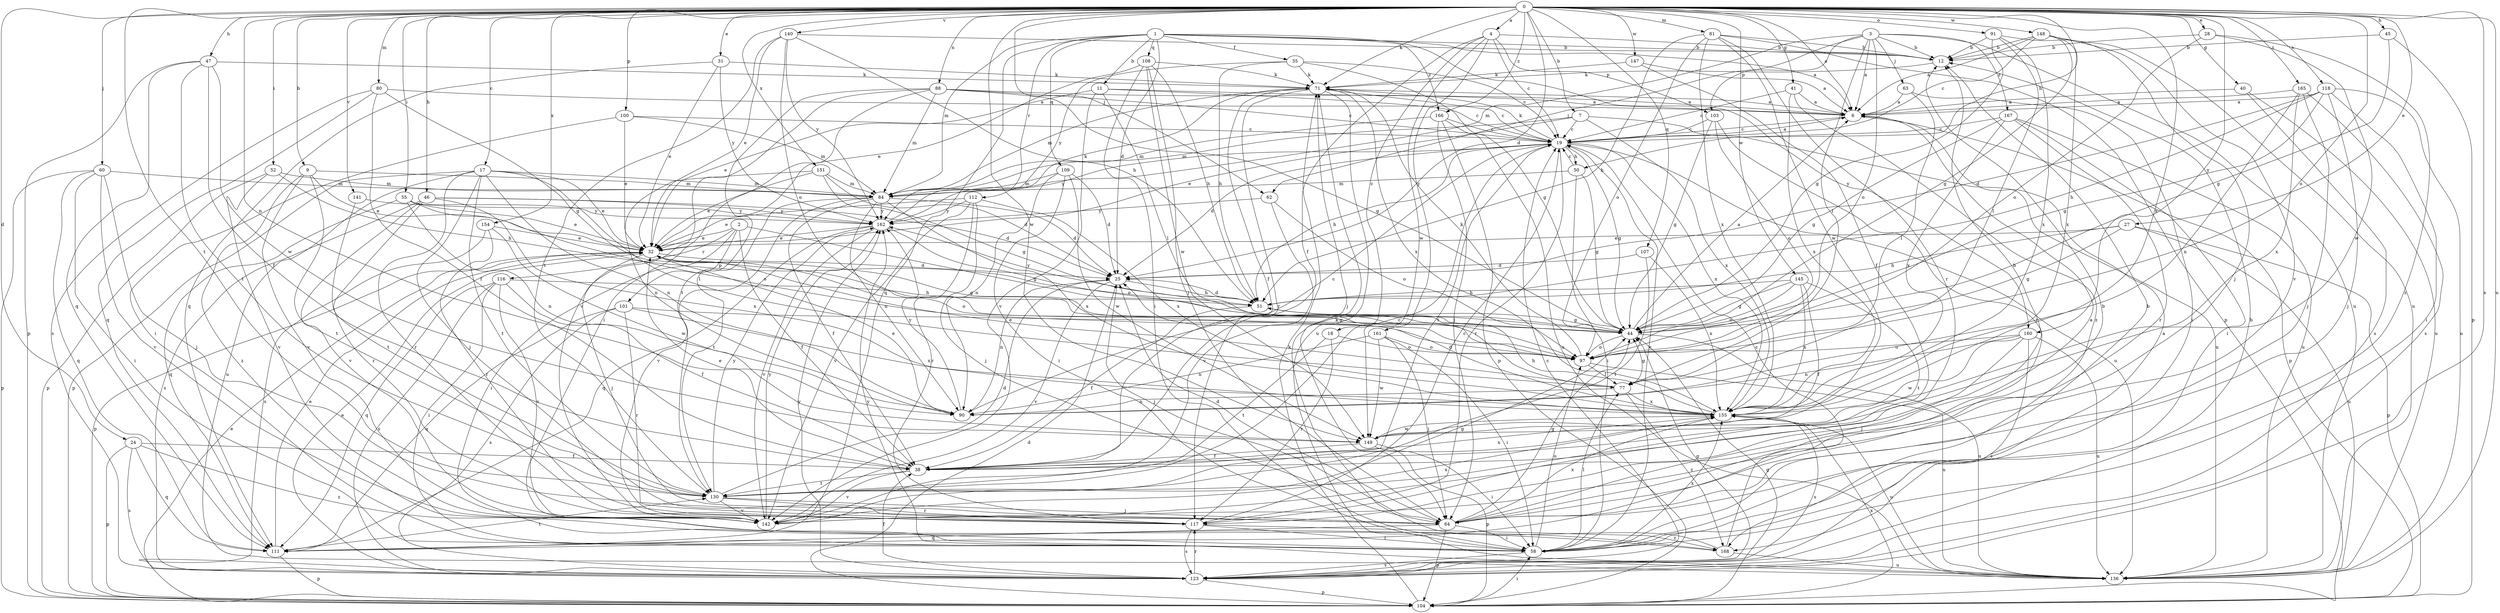 strict digraph  {
0;
1;
2;
3;
4;
6;
7;
9;
11;
12;
17;
18;
19;
24;
25;
27;
28;
31;
32;
35;
38;
40;
41;
44;
45;
46;
47;
50;
51;
52;
55;
58;
60;
62;
63;
64;
71;
77;
80;
81;
84;
88;
90;
91;
97;
100;
101;
103;
104;
107;
108;
109;
111;
112;
116;
117;
118;
123;
130;
136;
140;
141;
142;
145;
147;
148;
149;
151;
154;
155;
160;
161;
162;
165;
166;
167;
168;
0 -> 4  [label=a];
0 -> 6  [label=a];
0 -> 7  [label=b];
0 -> 9  [label=b];
0 -> 17  [label=c];
0 -> 24  [label=d];
0 -> 25  [label=d];
0 -> 27  [label=e];
0 -> 28  [label=e];
0 -> 31  [label=e];
0 -> 40  [label=g];
0 -> 41  [label=g];
0 -> 45  [label=h];
0 -> 46  [label=h];
0 -> 47  [label=h];
0 -> 50  [label=h];
0 -> 52  [label=i];
0 -> 55  [label=i];
0 -> 60  [label=j];
0 -> 62  [label=j];
0 -> 71  [label=k];
0 -> 80  [label=m];
0 -> 81  [label=m];
0 -> 88  [label=n];
0 -> 90  [label=n];
0 -> 91  [label=o];
0 -> 97  [label=o];
0 -> 100  [label=p];
0 -> 107  [label=q];
0 -> 118  [label=s];
0 -> 123  [label=s];
0 -> 130  [label=t];
0 -> 136  [label=u];
0 -> 140  [label=v];
0 -> 141  [label=v];
0 -> 145  [label=w];
0 -> 147  [label=w];
0 -> 148  [label=w];
0 -> 149  [label=w];
0 -> 151  [label=x];
0 -> 154  [label=x];
0 -> 155  [label=x];
0 -> 160  [label=y];
0 -> 165  [label=z];
0 -> 166  [label=z];
1 -> 6  [label=a];
1 -> 11  [label=b];
1 -> 12  [label=b];
1 -> 25  [label=d];
1 -> 35  [label=f];
1 -> 84  [label=m];
1 -> 108  [label=q];
1 -> 109  [label=q];
1 -> 111  [label=q];
1 -> 112  [label=r];
1 -> 160  [label=y];
1 -> 166  [label=z];
2 -> 32  [label=e];
2 -> 38  [label=f];
2 -> 44  [label=g];
2 -> 58  [label=i];
2 -> 101  [label=p];
2 -> 116  [label=r];
3 -> 6  [label=a];
3 -> 12  [label=b];
3 -> 62  [label=j];
3 -> 63  [label=j];
3 -> 77  [label=l];
3 -> 84  [label=m];
3 -> 97  [label=o];
3 -> 103  [label=p];
3 -> 136  [label=u];
3 -> 167  [label=z];
4 -> 12  [label=b];
4 -> 18  [label=c];
4 -> 19  [label=c];
4 -> 38  [label=f];
4 -> 103  [label=p];
4 -> 149  [label=w];
4 -> 161  [label=y];
6 -> 19  [label=c];
6 -> 104  [label=p];
7 -> 19  [label=c];
7 -> 32  [label=e];
7 -> 84  [label=m];
7 -> 136  [label=u];
7 -> 155  [label=x];
9 -> 32  [label=e];
9 -> 84  [label=m];
9 -> 130  [label=t];
9 -> 142  [label=v];
9 -> 168  [label=z];
11 -> 6  [label=a];
11 -> 19  [label=c];
11 -> 32  [label=e];
11 -> 77  [label=l];
11 -> 142  [label=v];
12 -> 71  [label=k];
17 -> 32  [label=e];
17 -> 64  [label=j];
17 -> 77  [label=l];
17 -> 84  [label=m];
17 -> 90  [label=n];
17 -> 104  [label=p];
17 -> 117  [label=r];
17 -> 130  [label=t];
17 -> 136  [label=u];
18 -> 97  [label=o];
18 -> 117  [label=r];
18 -> 130  [label=t];
19 -> 6  [label=a];
19 -> 25  [label=d];
19 -> 44  [label=g];
19 -> 50  [label=h];
19 -> 51  [label=h];
19 -> 71  [label=k];
19 -> 117  [label=r];
19 -> 130  [label=t];
19 -> 136  [label=u];
19 -> 155  [label=x];
19 -> 162  [label=y];
24 -> 38  [label=f];
24 -> 104  [label=p];
24 -> 111  [label=q];
24 -> 123  [label=s];
24 -> 168  [label=z];
25 -> 51  [label=h];
25 -> 64  [label=j];
25 -> 90  [label=n];
25 -> 142  [label=v];
27 -> 32  [label=e];
27 -> 44  [label=g];
27 -> 51  [label=h];
27 -> 104  [label=p];
27 -> 136  [label=u];
28 -> 12  [label=b];
28 -> 97  [label=o];
28 -> 149  [label=w];
28 -> 168  [label=z];
31 -> 32  [label=e];
31 -> 71  [label=k];
31 -> 111  [label=q];
31 -> 162  [label=y];
32 -> 25  [label=d];
32 -> 44  [label=g];
32 -> 64  [label=j];
32 -> 97  [label=o];
32 -> 104  [label=p];
35 -> 19  [label=c];
35 -> 44  [label=g];
35 -> 51  [label=h];
35 -> 71  [label=k];
35 -> 162  [label=y];
38 -> 12  [label=b];
38 -> 32  [label=e];
38 -> 130  [label=t];
38 -> 142  [label=v];
38 -> 155  [label=x];
40 -> 6  [label=a];
40 -> 123  [label=s];
40 -> 136  [label=u];
41 -> 6  [label=a];
41 -> 19  [label=c];
41 -> 155  [label=x];
41 -> 168  [label=z];
44 -> 6  [label=a];
44 -> 97  [label=o];
44 -> 136  [label=u];
45 -> 12  [label=b];
45 -> 44  [label=g];
45 -> 104  [label=p];
46 -> 25  [label=d];
46 -> 117  [label=r];
46 -> 123  [label=s];
46 -> 142  [label=v];
46 -> 155  [label=x];
46 -> 162  [label=y];
47 -> 38  [label=f];
47 -> 71  [label=k];
47 -> 104  [label=p];
47 -> 111  [label=q];
47 -> 130  [label=t];
47 -> 149  [label=w];
50 -> 19  [label=c];
50 -> 44  [label=g];
50 -> 58  [label=i];
50 -> 84  [label=m];
51 -> 25  [label=d];
51 -> 38  [label=f];
51 -> 44  [label=g];
51 -> 162  [label=y];
52 -> 51  [label=h];
52 -> 84  [label=m];
52 -> 104  [label=p];
52 -> 142  [label=v];
55 -> 32  [label=e];
55 -> 90  [label=n];
55 -> 97  [label=o];
55 -> 111  [label=q];
55 -> 162  [label=y];
58 -> 6  [label=a];
58 -> 12  [label=b];
58 -> 19  [label=c];
58 -> 77  [label=l];
58 -> 97  [label=o];
58 -> 123  [label=s];
58 -> 155  [label=x];
60 -> 58  [label=i];
60 -> 64  [label=j];
60 -> 84  [label=m];
60 -> 104  [label=p];
60 -> 111  [label=q];
60 -> 142  [label=v];
62 -> 97  [label=o];
62 -> 142  [label=v];
62 -> 162  [label=y];
63 -> 6  [label=a];
63 -> 58  [label=i];
63 -> 77  [label=l];
64 -> 25  [label=d];
64 -> 44  [label=g];
64 -> 58  [label=i];
64 -> 104  [label=p];
64 -> 111  [label=q];
64 -> 155  [label=x];
71 -> 6  [label=a];
71 -> 19  [label=c];
71 -> 38  [label=f];
71 -> 64  [label=j];
71 -> 84  [label=m];
71 -> 117  [label=r];
71 -> 136  [label=u];
71 -> 155  [label=x];
77 -> 32  [label=e];
77 -> 44  [label=g];
77 -> 90  [label=n];
77 -> 155  [label=x];
77 -> 168  [label=z];
80 -> 6  [label=a];
80 -> 38  [label=f];
80 -> 44  [label=g];
80 -> 111  [label=q];
80 -> 123  [label=s];
81 -> 12  [label=b];
81 -> 51  [label=h];
81 -> 97  [label=o];
81 -> 104  [label=p];
81 -> 117  [label=r];
81 -> 149  [label=w];
81 -> 155  [label=x];
84 -> 25  [label=d];
84 -> 38  [label=f];
84 -> 90  [label=n];
84 -> 130  [label=t];
84 -> 142  [label=v];
84 -> 155  [label=x];
84 -> 162  [label=y];
88 -> 6  [label=a];
88 -> 19  [label=c];
88 -> 44  [label=g];
88 -> 58  [label=i];
88 -> 84  [label=m];
88 -> 130  [label=t];
88 -> 142  [label=v];
90 -> 19  [label=c];
90 -> 32  [label=e];
90 -> 162  [label=y];
91 -> 12  [label=b];
91 -> 44  [label=g];
91 -> 64  [label=j];
91 -> 77  [label=l];
91 -> 155  [label=x];
97 -> 71  [label=k];
97 -> 77  [label=l];
97 -> 136  [label=u];
100 -> 19  [label=c];
100 -> 32  [label=e];
100 -> 58  [label=i];
100 -> 84  [label=m];
101 -> 44  [label=g];
101 -> 111  [label=q];
101 -> 117  [label=r];
101 -> 123  [label=s];
101 -> 155  [label=x];
103 -> 19  [label=c];
103 -> 44  [label=g];
103 -> 64  [label=j];
103 -> 97  [label=o];
104 -> 25  [label=d];
104 -> 32  [label=e];
104 -> 44  [label=g];
104 -> 58  [label=i];
104 -> 71  [label=k];
104 -> 155  [label=x];
107 -> 25  [label=d];
107 -> 130  [label=t];
107 -> 155  [label=x];
108 -> 32  [label=e];
108 -> 51  [label=h];
108 -> 58  [label=i];
108 -> 64  [label=j];
108 -> 71  [label=k];
108 -> 149  [label=w];
109 -> 25  [label=d];
109 -> 58  [label=i];
109 -> 84  [label=m];
109 -> 90  [label=n];
109 -> 149  [label=w];
111 -> 12  [label=b];
111 -> 32  [label=e];
111 -> 104  [label=p];
111 -> 130  [label=t];
112 -> 32  [label=e];
112 -> 64  [label=j];
112 -> 117  [label=r];
112 -> 142  [label=v];
112 -> 155  [label=x];
112 -> 162  [label=y];
116 -> 38  [label=f];
116 -> 51  [label=h];
116 -> 58  [label=i];
116 -> 111  [label=q];
116 -> 123  [label=s];
116 -> 142  [label=v];
117 -> 19  [label=c];
117 -> 58  [label=i];
117 -> 123  [label=s];
117 -> 168  [label=z];
118 -> 6  [label=a];
118 -> 25  [label=d];
118 -> 44  [label=g];
118 -> 51  [label=h];
118 -> 58  [label=i];
118 -> 64  [label=j];
118 -> 136  [label=u];
123 -> 12  [label=b];
123 -> 19  [label=c];
123 -> 32  [label=e];
123 -> 38  [label=f];
123 -> 44  [label=g];
123 -> 104  [label=p];
123 -> 117  [label=r];
123 -> 162  [label=y];
130 -> 19  [label=c];
130 -> 25  [label=d];
130 -> 64  [label=j];
130 -> 117  [label=r];
130 -> 142  [label=v];
130 -> 162  [label=y];
136 -> 162  [label=y];
140 -> 12  [label=b];
140 -> 32  [label=e];
140 -> 51  [label=h];
140 -> 97  [label=o];
140 -> 130  [label=t];
140 -> 162  [label=y];
141 -> 130  [label=t];
141 -> 162  [label=y];
142 -> 6  [label=a];
142 -> 44  [label=g];
142 -> 155  [label=x];
142 -> 162  [label=y];
145 -> 38  [label=f];
145 -> 44  [label=g];
145 -> 51  [label=h];
145 -> 97  [label=o];
145 -> 130  [label=t];
145 -> 155  [label=x];
147 -> 6  [label=a];
147 -> 38  [label=f];
147 -> 71  [label=k];
148 -> 6  [label=a];
148 -> 12  [label=b];
148 -> 19  [label=c];
148 -> 44  [label=g];
148 -> 136  [label=u];
148 -> 142  [label=v];
148 -> 155  [label=x];
149 -> 38  [label=f];
149 -> 58  [label=i];
149 -> 104  [label=p];
151 -> 25  [label=d];
151 -> 32  [label=e];
151 -> 44  [label=g];
151 -> 84  [label=m];
151 -> 90  [label=n];
154 -> 32  [label=e];
154 -> 117  [label=r];
154 -> 123  [label=s];
154 -> 149  [label=w];
155 -> 25  [label=d];
155 -> 51  [label=h];
155 -> 123  [label=s];
155 -> 136  [label=u];
155 -> 149  [label=w];
160 -> 64  [label=j];
160 -> 90  [label=n];
160 -> 97  [label=o];
160 -> 123  [label=s];
160 -> 136  [label=u];
160 -> 149  [label=w];
161 -> 58  [label=i];
161 -> 64  [label=j];
161 -> 90  [label=n];
161 -> 97  [label=o];
161 -> 149  [label=w];
162 -> 32  [label=e];
162 -> 71  [label=k];
162 -> 97  [label=o];
162 -> 111  [label=q];
162 -> 142  [label=v];
165 -> 6  [label=a];
165 -> 64  [label=j];
165 -> 90  [label=n];
165 -> 123  [label=s];
165 -> 155  [label=x];
166 -> 19  [label=c];
166 -> 64  [label=j];
166 -> 84  [label=m];
166 -> 104  [label=p];
166 -> 136  [label=u];
167 -> 19  [label=c];
167 -> 44  [label=g];
167 -> 58  [label=i];
167 -> 117  [label=r];
167 -> 136  [label=u];
167 -> 155  [label=x];
168 -> 19  [label=c];
168 -> 71  [label=k];
168 -> 136  [label=u];
}
